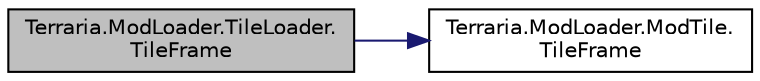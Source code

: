 digraph "Terraria.ModLoader.TileLoader.TileFrame"
{
  edge [fontname="Helvetica",fontsize="10",labelfontname="Helvetica",labelfontsize="10"];
  node [fontname="Helvetica",fontsize="10",shape=record];
  rankdir="LR";
  Node173 [label="Terraria.ModLoader.TileLoader.\lTileFrame",height=0.2,width=0.4,color="black", fillcolor="grey75", style="filled", fontcolor="black"];
  Node173 -> Node174 [color="midnightblue",fontsize="10",style="solid",fontname="Helvetica"];
  Node174 [label="Terraria.ModLoader.ModTile.\lTileFrame",height=0.2,width=0.4,color="black", fillcolor="white", style="filled",URL="$class_terraria_1_1_mod_loader_1_1_mod_tile.html#aec237f34a1022d26cae044deccb2abbf",tooltip="Called whenever this tile updates due to being placed or being next to a tile that is changed..."];
}
